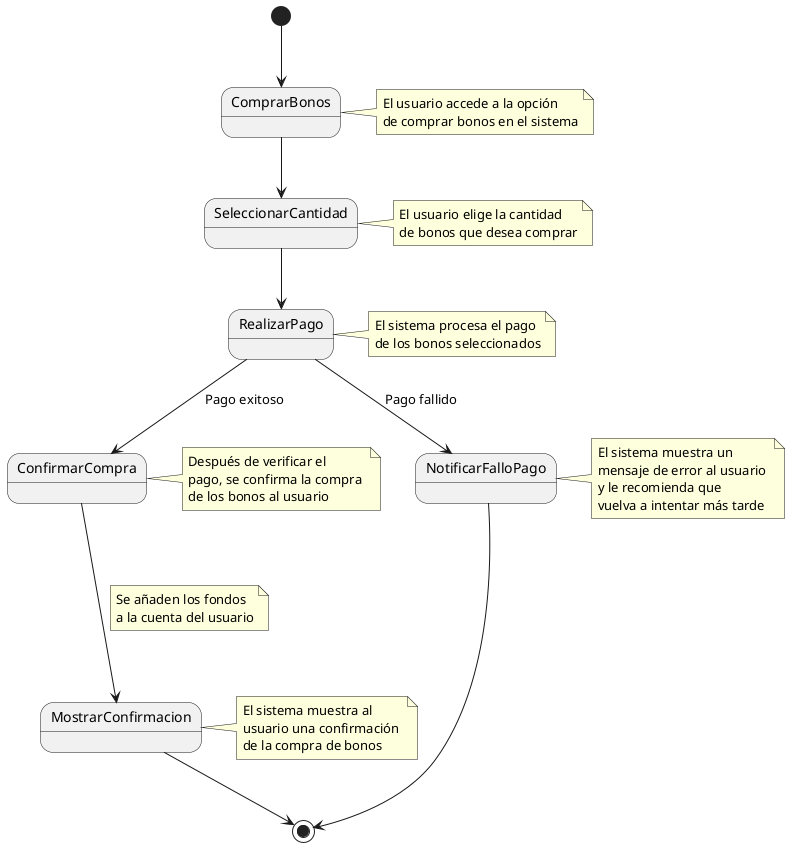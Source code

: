 @startuml

[*] --> ComprarBonos
note right of ComprarBonos
 El usuario accede a la opción 
 de comprar bonos en el sistema
end note

ComprarBonos --> SeleccionarCantidad
note right of SeleccionarCantidad
 El usuario elige la cantidad 
 de bonos que desea comprar
end note

SeleccionarCantidad --> RealizarPago
note right of RealizarPago
 El sistema procesa el pago 
 de los bonos seleccionados
end note

RealizarPago --> ConfirmarCompra : Pago exitoso
note right of ConfirmarCompra
 Después de verificar el 
 pago, se confirma la compra 
 de los bonos al usuario
end note

ConfirmarCompra ---> MostrarConfirmacion
note  on  link
Se añaden los fondos 
a la cuenta del usuario
end note
note right of MostrarConfirmacion
El sistema muestra al 
usuario una confirmación 
de la compra de bonos
end note

RealizarPago --> NotificarFalloPago : Pago fallido
note right of NotificarFalloPago
El sistema muestra un 
mensaje de error al usuario 
y le recomienda que 
vuelva a intentar más tarde
end note

NotificarFalloPago --> [*]

MostrarConfirmacion --> [*]

@enduml
